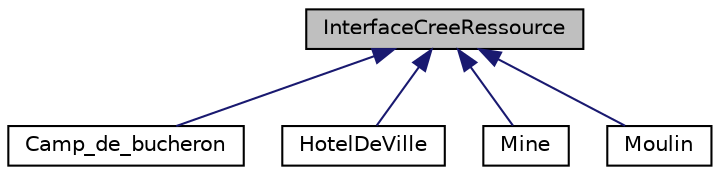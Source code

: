 digraph "InterfaceCreeRessource"
{
 // LATEX_PDF_SIZE
  edge [fontname="Helvetica",fontsize="10",labelfontname="Helvetica",labelfontsize="10"];
  node [fontname="Helvetica",fontsize="10",shape=record];
  Node1 [label="InterfaceCreeRessource",height=0.2,width=0.4,color="black", fillcolor="grey75", style="filled", fontcolor="black",tooltip="A implementer sur un ElementJoueur si il cree des ressources a chaque tour  Ajouter dans nouveauTour(..."];
  Node1 -> Node2 [dir="back",color="midnightblue",fontsize="10",style="solid",fontname="Helvetica"];
  Node2 [label="Camp_de_bucheron",height=0.2,width=0.4,color="black", fillcolor="white", style="filled",URL="$class_camp__de__bucheron.html",tooltip="Camp_de_bucheron est un Batiment qui permet de produire du bois."];
  Node1 -> Node3 [dir="back",color="midnightblue",fontsize="10",style="solid",fontname="Helvetica"];
  Node3 [label="HotelDeVille",height=0.2,width=0.4,color="black", fillcolor="white", style="filled",URL="$class_hotel_de_ville.html",tooltip="premier batiment du joueur  lorsqu'il est detruit le joueur perd"];
  Node1 -> Node4 [dir="back",color="midnightblue",fontsize="10",style="solid",fontname="Helvetica"];
  Node4 [label="Mine",height=0.2,width=0.4,color="black", fillcolor="white", style="filled",URL="$class_mine.html",tooltip="Mine est un Batiment qui permet de produire de l'or."];
  Node1 -> Node5 [dir="back",color="midnightblue",fontsize="10",style="solid",fontname="Helvetica"];
  Node5 [label="Moulin",height=0.2,width=0.4,color="black", fillcolor="white", style="filled",URL="$class_moulin.html",tooltip="batiment qui permet de produire de la nourriture"];
}
